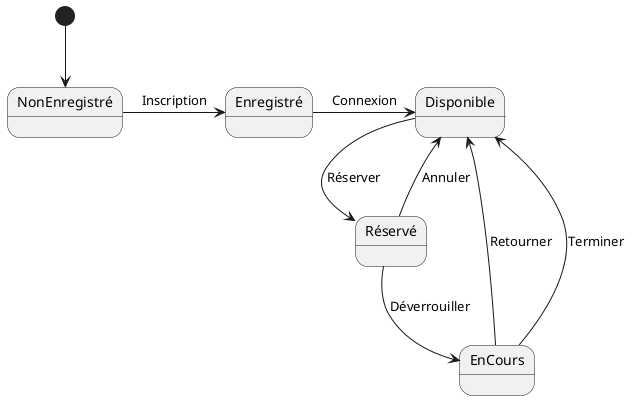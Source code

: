 @startuml

skinparam backgroundcolor transparent

[*] --> NonEnregistré

NonEnregistré -> Enregistré : Inscription
Enregistré -> Disponible : Connexion

Disponible --> Réservé : Réserver
Réservé --> EnCours : Déverrouiller
EnCours --> Disponible : Retourner
Réservé --> Disponible : Annuler
EnCours --> Disponible : Terminer

@enduml
